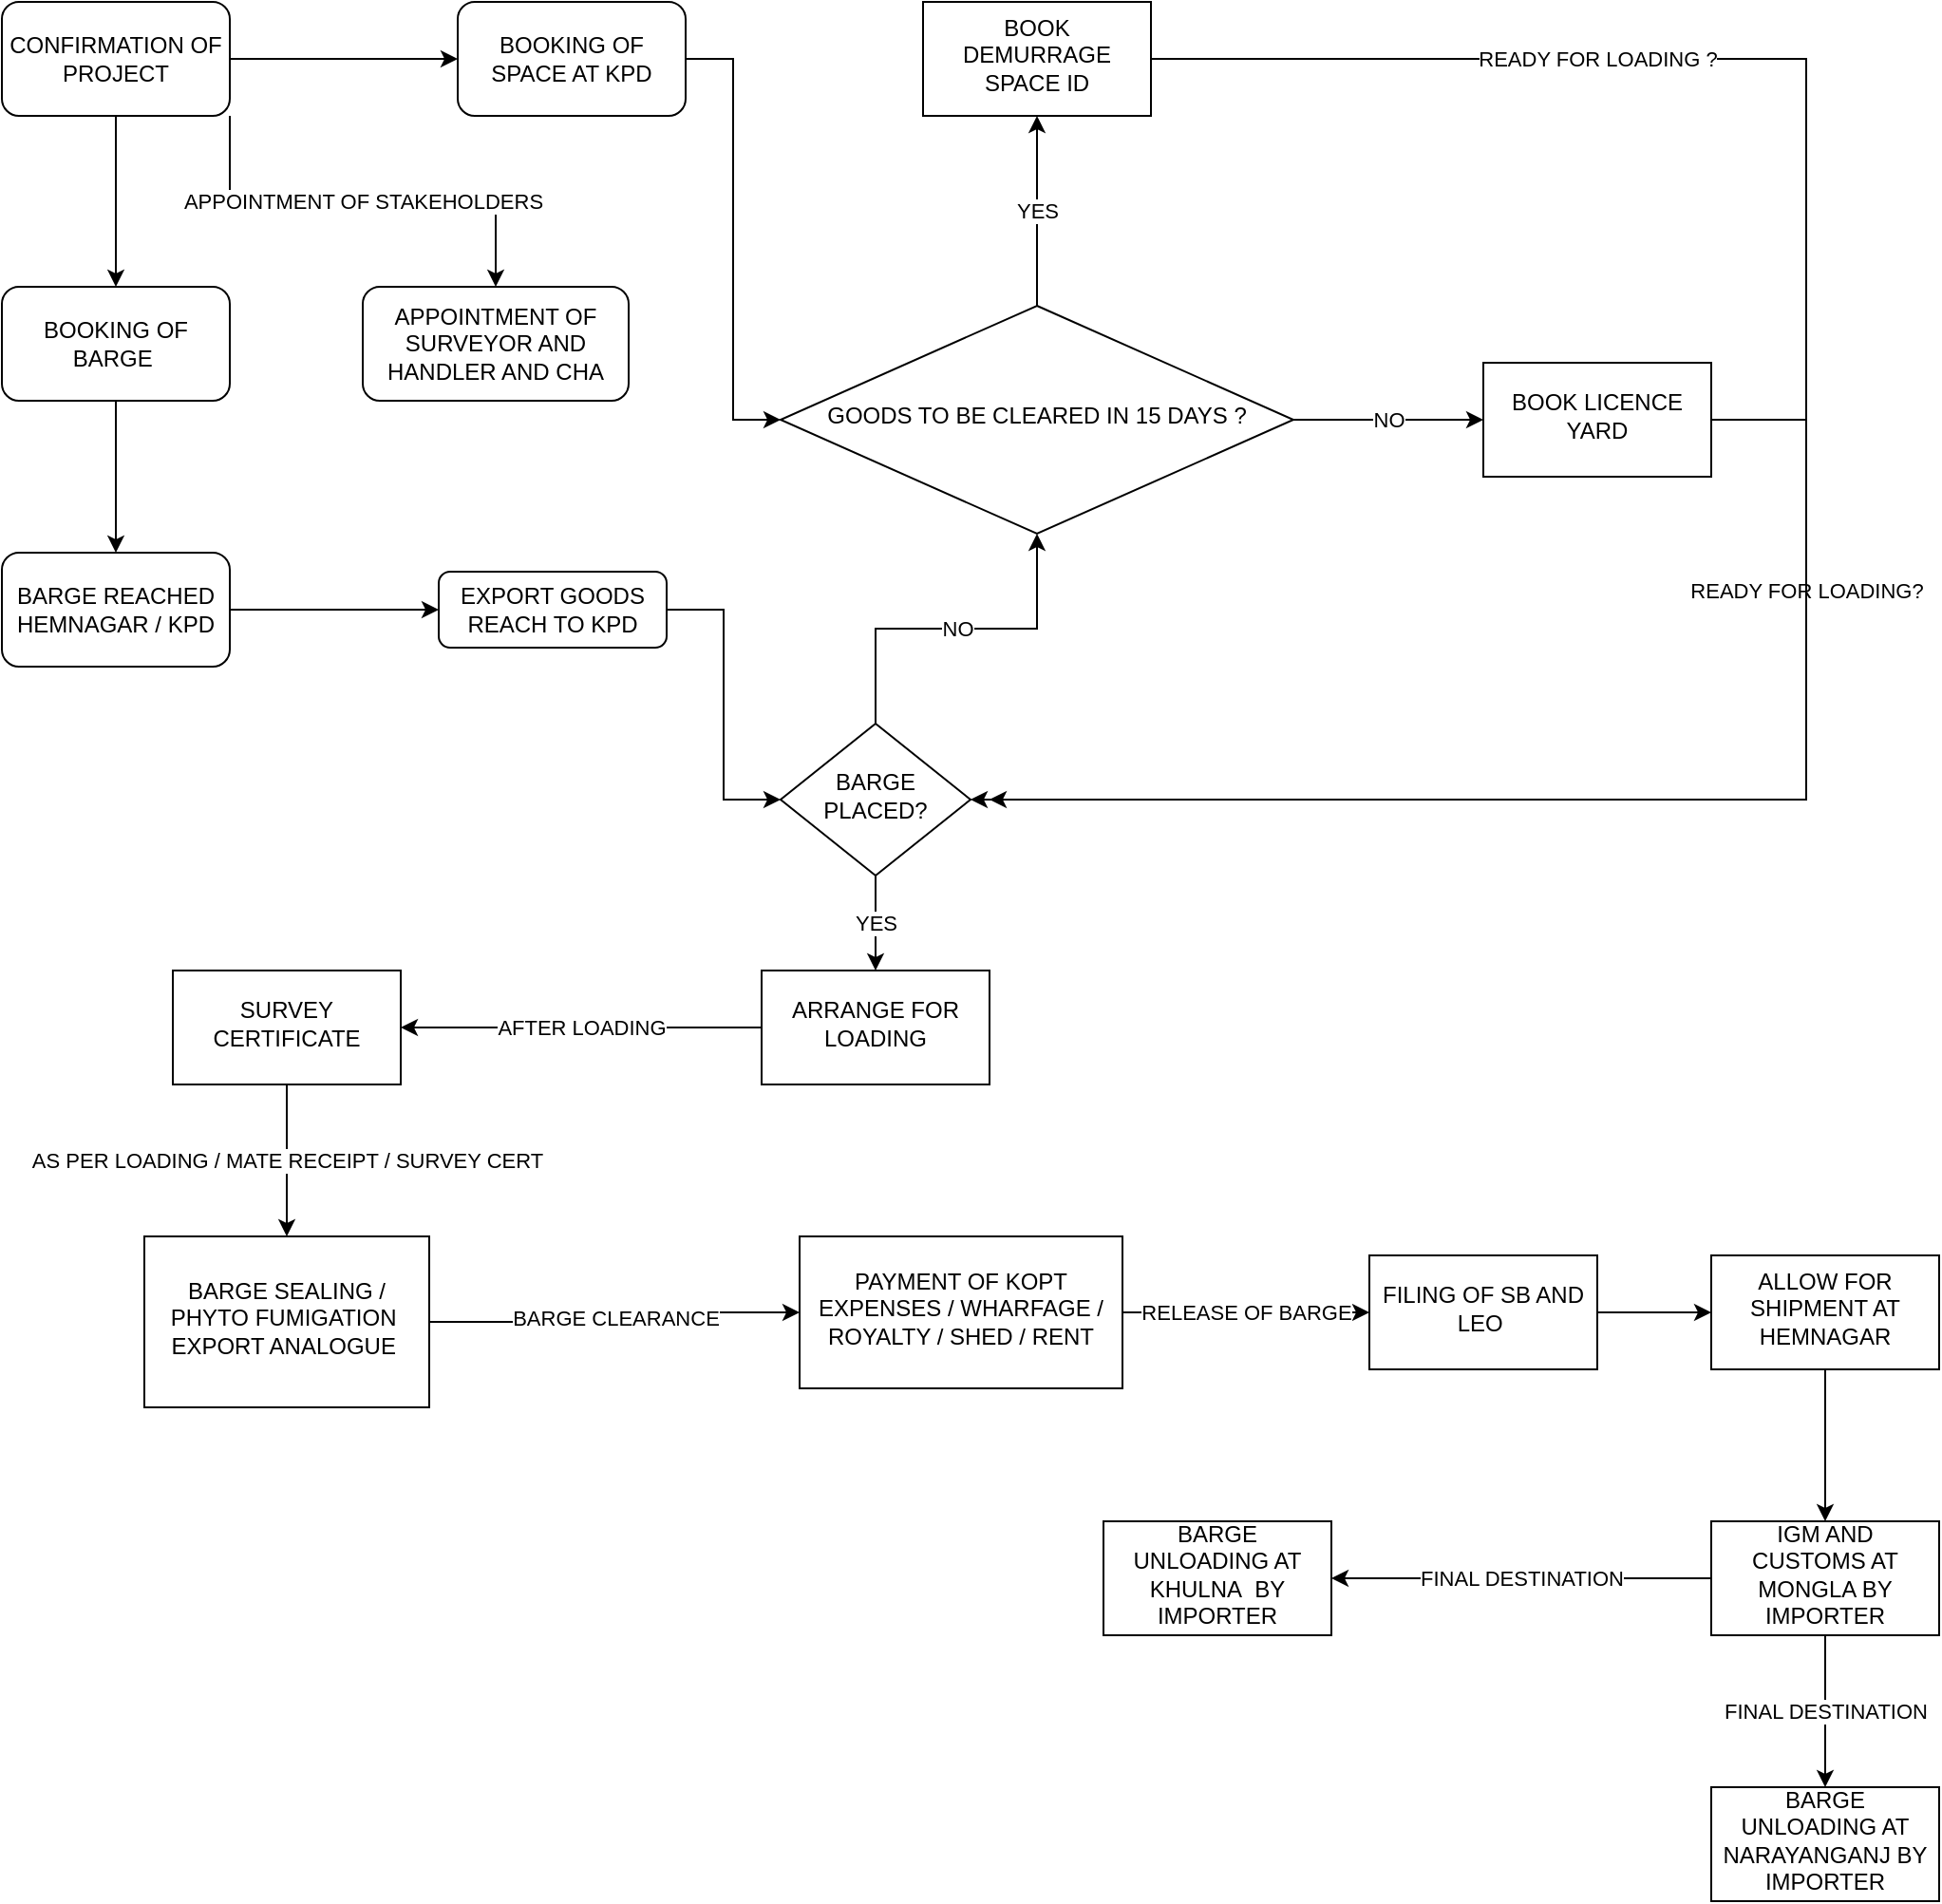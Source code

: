 <mxfile version="15.4.3" type="github">
  <diagram id="C5RBs43oDa-KdzZeNtuy" name="Page-1">
    <mxGraphModel dx="2249" dy="1906" grid="1" gridSize="10" guides="1" tooltips="1" connect="1" arrows="1" fold="1" page="1" pageScale="1" pageWidth="827" pageHeight="1169" math="0" shadow="0">
      <root>
        <mxCell id="WIyWlLk6GJQsqaUBKTNV-0" />
        <mxCell id="WIyWlLk6GJQsqaUBKTNV-1" parent="WIyWlLk6GJQsqaUBKTNV-0" />
        <mxCell id="j5yTIopsilMsChdczQ34-29" style="edgeStyle=orthogonalEdgeStyle;rounded=0;orthogonalLoop=1;jettySize=auto;html=1;entryX=0;entryY=0.5;entryDx=0;entryDy=0;" edge="1" parent="WIyWlLk6GJQsqaUBKTNV-1" source="WIyWlLk6GJQsqaUBKTNV-3" target="WIyWlLk6GJQsqaUBKTNV-6">
          <mxGeometry relative="1" as="geometry" />
        </mxCell>
        <mxCell id="WIyWlLk6GJQsqaUBKTNV-3" value="EXPORT GOODS REACH TO KPD" style="rounded=1;whiteSpace=wrap;html=1;fontSize=12;glass=0;strokeWidth=1;shadow=0;" parent="WIyWlLk6GJQsqaUBKTNV-1" vertex="1">
          <mxGeometry x="-60" y="70" width="120" height="40" as="geometry" />
        </mxCell>
        <mxCell id="j5yTIopsilMsChdczQ34-25" value="YES" style="edgeStyle=orthogonalEdgeStyle;rounded=0;orthogonalLoop=1;jettySize=auto;html=1;" edge="1" parent="WIyWlLk6GJQsqaUBKTNV-1" source="WIyWlLk6GJQsqaUBKTNV-6" target="j5yTIopsilMsChdczQ34-24">
          <mxGeometry relative="1" as="geometry" />
        </mxCell>
        <mxCell id="j5yTIopsilMsChdczQ34-28" value="NO" style="edgeStyle=orthogonalEdgeStyle;rounded=0;orthogonalLoop=1;jettySize=auto;html=1;entryX=0.5;entryY=1;entryDx=0;entryDy=0;" edge="1" parent="WIyWlLk6GJQsqaUBKTNV-1" source="WIyWlLk6GJQsqaUBKTNV-6" target="j5yTIopsilMsChdczQ34-9">
          <mxGeometry relative="1" as="geometry">
            <mxPoint x="160" y="340" as="targetPoint" />
          </mxGeometry>
        </mxCell>
        <mxCell id="WIyWlLk6GJQsqaUBKTNV-6" value="BARGE PLACED?" style="rhombus;whiteSpace=wrap;html=1;shadow=0;fontFamily=Helvetica;fontSize=12;align=center;strokeWidth=1;spacing=6;spacingTop=-4;" parent="WIyWlLk6GJQsqaUBKTNV-1" vertex="1">
          <mxGeometry x="120" y="150" width="100" height="80" as="geometry" />
        </mxCell>
        <mxCell id="j5yTIopsilMsChdczQ34-2" style="edgeStyle=orthogonalEdgeStyle;rounded=0;orthogonalLoop=1;jettySize=auto;html=1;entryX=0;entryY=0.5;entryDx=0;entryDy=0;exitX=1;exitY=0.5;exitDx=0;exitDy=0;" edge="1" parent="WIyWlLk6GJQsqaUBKTNV-1" source="j5yTIopsilMsChdczQ34-22" target="WIyWlLk6GJQsqaUBKTNV-3">
          <mxGeometry relative="1" as="geometry" />
        </mxCell>
        <mxCell id="j5yTIopsilMsChdczQ34-23" value="" style="edgeStyle=orthogonalEdgeStyle;rounded=0;orthogonalLoop=1;jettySize=auto;html=1;" edge="1" parent="WIyWlLk6GJQsqaUBKTNV-1" source="j5yTIopsilMsChdczQ34-0" target="j5yTIopsilMsChdczQ34-22">
          <mxGeometry relative="1" as="geometry" />
        </mxCell>
        <mxCell id="j5yTIopsilMsChdczQ34-0" value="BOOKING OF BARGE&amp;nbsp;" style="whiteSpace=wrap;html=1;rounded=1;shadow=0;strokeWidth=1;glass=0;" vertex="1" parent="WIyWlLk6GJQsqaUBKTNV-1">
          <mxGeometry x="-290" y="-80" width="120" height="60" as="geometry" />
        </mxCell>
        <mxCell id="j5yTIopsilMsChdczQ34-5" style="edgeStyle=orthogonalEdgeStyle;rounded=0;orthogonalLoop=1;jettySize=auto;html=1;entryX=0.5;entryY=0;entryDx=0;entryDy=0;" edge="1" parent="WIyWlLk6GJQsqaUBKTNV-1" source="j5yTIopsilMsChdczQ34-3" target="j5yTIopsilMsChdczQ34-0">
          <mxGeometry relative="1" as="geometry" />
        </mxCell>
        <mxCell id="j5yTIopsilMsChdczQ34-8" value="" style="edgeStyle=orthogonalEdgeStyle;rounded=0;orthogonalLoop=1;jettySize=auto;html=1;" edge="1" parent="WIyWlLk6GJQsqaUBKTNV-1" source="j5yTIopsilMsChdczQ34-3" target="j5yTIopsilMsChdczQ34-7">
          <mxGeometry relative="1" as="geometry" />
        </mxCell>
        <mxCell id="j5yTIopsilMsChdczQ34-26" value="APPOINTMENT OF STAKEHOLDERS" style="edgeStyle=orthogonalEdgeStyle;rounded=0;orthogonalLoop=1;jettySize=auto;html=1;exitX=1;exitY=1;exitDx=0;exitDy=0;entryX=0.5;entryY=0;entryDx=0;entryDy=0;" edge="1" parent="WIyWlLk6GJQsqaUBKTNV-1" source="j5yTIopsilMsChdczQ34-3" target="j5yTIopsilMsChdczQ34-27">
          <mxGeometry relative="1" as="geometry">
            <mxPoint x="-50" y="-80" as="targetPoint" />
          </mxGeometry>
        </mxCell>
        <mxCell id="j5yTIopsilMsChdczQ34-3" value="CONFIRMATION OF PROJECT" style="whiteSpace=wrap;html=1;rounded=1;shadow=0;strokeWidth=1;glass=0;" vertex="1" parent="WIyWlLk6GJQsqaUBKTNV-1">
          <mxGeometry x="-290" y="-230" width="120" height="60" as="geometry" />
        </mxCell>
        <mxCell id="j5yTIopsilMsChdczQ34-19" style="edgeStyle=orthogonalEdgeStyle;rounded=0;orthogonalLoop=1;jettySize=auto;html=1;entryX=0;entryY=0.5;entryDx=0;entryDy=0;" edge="1" parent="WIyWlLk6GJQsqaUBKTNV-1" source="j5yTIopsilMsChdczQ34-7" target="j5yTIopsilMsChdczQ34-9">
          <mxGeometry relative="1" as="geometry" />
        </mxCell>
        <mxCell id="j5yTIopsilMsChdczQ34-7" value="BOOKING OF SPACE AT KPD" style="whiteSpace=wrap;html=1;rounded=1;shadow=0;strokeWidth=1;glass=0;" vertex="1" parent="WIyWlLk6GJQsqaUBKTNV-1">
          <mxGeometry x="-50" y="-230" width="120" height="60" as="geometry" />
        </mxCell>
        <mxCell id="j5yTIopsilMsChdczQ34-16" value="NO" style="edgeStyle=orthogonalEdgeStyle;rounded=0;orthogonalLoop=1;jettySize=auto;html=1;" edge="1" parent="WIyWlLk6GJQsqaUBKTNV-1" source="j5yTIopsilMsChdczQ34-9" target="j5yTIopsilMsChdczQ34-15">
          <mxGeometry relative="1" as="geometry" />
        </mxCell>
        <mxCell id="j5yTIopsilMsChdczQ34-20" value="YES" style="edgeStyle=orthogonalEdgeStyle;rounded=0;orthogonalLoop=1;jettySize=auto;entryX=0.5;entryY=1;entryDx=0;entryDy=0;html=1;" edge="1" parent="WIyWlLk6GJQsqaUBKTNV-1" source="j5yTIopsilMsChdczQ34-9" target="j5yTIopsilMsChdczQ34-12">
          <mxGeometry relative="1" as="geometry" />
        </mxCell>
        <mxCell id="j5yTIopsilMsChdczQ34-9" value="GOODS TO BE CLEARED IN 15 DAYS ?" style="rhombus;whiteSpace=wrap;html=1;shadow=0;fontFamily=Helvetica;fontSize=12;align=center;strokeWidth=1;spacing=6;spacingTop=-4;" vertex="1" parent="WIyWlLk6GJQsqaUBKTNV-1">
          <mxGeometry x="120" y="-70" width="270" height="120" as="geometry" />
        </mxCell>
        <mxCell id="j5yTIopsilMsChdczQ34-31" value="READY FOR LOADING?" style="edgeStyle=orthogonalEdgeStyle;rounded=0;orthogonalLoop=1;jettySize=auto;html=1;" edge="1" parent="WIyWlLk6GJQsqaUBKTNV-1" source="j5yTIopsilMsChdczQ34-15">
          <mxGeometry x="-0.588" relative="1" as="geometry">
            <mxPoint x="230" y="190" as="targetPoint" />
            <Array as="points">
              <mxPoint x="660" y="-10" />
              <mxPoint x="660" y="190" />
            </Array>
            <mxPoint as="offset" />
          </mxGeometry>
        </mxCell>
        <mxCell id="j5yTIopsilMsChdczQ34-15" value="BOOK LICENCE YARD" style="whiteSpace=wrap;html=1;shadow=0;strokeWidth=1;spacing=6;spacingTop=-4;" vertex="1" parent="WIyWlLk6GJQsqaUBKTNV-1">
          <mxGeometry x="490" y="-40" width="120" height="60" as="geometry" />
        </mxCell>
        <mxCell id="j5yTIopsilMsChdczQ34-32" value="READY FOR LOADING ?" style="edgeStyle=orthogonalEdgeStyle;rounded=0;orthogonalLoop=1;jettySize=auto;html=1;entryX=1;entryY=0.5;entryDx=0;entryDy=0;" edge="1" parent="WIyWlLk6GJQsqaUBKTNV-1" source="j5yTIopsilMsChdczQ34-12" target="WIyWlLk6GJQsqaUBKTNV-6">
          <mxGeometry x="-0.6" relative="1" as="geometry">
            <Array as="points">
              <mxPoint x="660" y="-200" />
              <mxPoint x="660" y="190" />
            </Array>
            <mxPoint as="offset" />
          </mxGeometry>
        </mxCell>
        <mxCell id="j5yTIopsilMsChdczQ34-12" value="BOOK DEMURRAGE SPACE ID" style="whiteSpace=wrap;html=1;shadow=0;strokeWidth=1;spacing=6;spacingTop=-4;" vertex="1" parent="WIyWlLk6GJQsqaUBKTNV-1">
          <mxGeometry x="195" y="-230" width="120" height="60" as="geometry" />
        </mxCell>
        <mxCell id="j5yTIopsilMsChdczQ34-22" value="BARGE REACHED HEMNAGAR / KPD" style="whiteSpace=wrap;html=1;rounded=1;shadow=0;strokeWidth=1;glass=0;" vertex="1" parent="WIyWlLk6GJQsqaUBKTNV-1">
          <mxGeometry x="-290" y="60" width="120" height="60" as="geometry" />
        </mxCell>
        <mxCell id="j5yTIopsilMsChdczQ34-35" value="AFTER LOADING" style="edgeStyle=orthogonalEdgeStyle;rounded=0;orthogonalLoop=1;jettySize=auto;html=1;" edge="1" parent="WIyWlLk6GJQsqaUBKTNV-1" source="j5yTIopsilMsChdczQ34-24" target="j5yTIopsilMsChdczQ34-34">
          <mxGeometry relative="1" as="geometry" />
        </mxCell>
        <mxCell id="j5yTIopsilMsChdczQ34-24" value="ARRANGE FOR LOADING" style="whiteSpace=wrap;html=1;shadow=0;strokeWidth=1;spacing=6;spacingTop=-4;" vertex="1" parent="WIyWlLk6GJQsqaUBKTNV-1">
          <mxGeometry x="110" y="280" width="120" height="60" as="geometry" />
        </mxCell>
        <mxCell id="j5yTIopsilMsChdczQ34-27" value="APPOINTMENT OF SURVEYOR AND HANDLER AND CHA" style="rounded=1;whiteSpace=wrap;html=1;" vertex="1" parent="WIyWlLk6GJQsqaUBKTNV-1">
          <mxGeometry x="-100" y="-80" width="140" height="60" as="geometry" />
        </mxCell>
        <mxCell id="j5yTIopsilMsChdczQ34-37" value="AS PER LOADING / MATE RECEIPT / SURVEY CERT" style="edgeStyle=orthogonalEdgeStyle;rounded=0;orthogonalLoop=1;jettySize=auto;html=1;" edge="1" parent="WIyWlLk6GJQsqaUBKTNV-1" source="j5yTIopsilMsChdczQ34-34" target="j5yTIopsilMsChdczQ34-36">
          <mxGeometry relative="1" as="geometry" />
        </mxCell>
        <mxCell id="j5yTIopsilMsChdczQ34-34" value="SURVEY CERTIFICATE" style="whiteSpace=wrap;html=1;shadow=0;strokeWidth=1;spacing=6;spacingTop=-4;" vertex="1" parent="WIyWlLk6GJQsqaUBKTNV-1">
          <mxGeometry x="-200" y="280" width="120" height="60" as="geometry" />
        </mxCell>
        <mxCell id="j5yTIopsilMsChdczQ34-39" value="BARGE CLEARANCE" style="edgeStyle=orthogonalEdgeStyle;rounded=0;orthogonalLoop=1;jettySize=auto;html=1;" edge="1" parent="WIyWlLk6GJQsqaUBKTNV-1" source="j5yTIopsilMsChdczQ34-36" target="j5yTIopsilMsChdczQ34-38">
          <mxGeometry relative="1" as="geometry" />
        </mxCell>
        <mxCell id="j5yTIopsilMsChdczQ34-36" value="BARGE SEALING / PHYTO FUMIGATION&amp;nbsp;&lt;br&gt;EXPORT ANALOGUE&amp;nbsp;" style="whiteSpace=wrap;html=1;shadow=0;strokeWidth=1;spacing=6;spacingTop=-4;" vertex="1" parent="WIyWlLk6GJQsqaUBKTNV-1">
          <mxGeometry x="-215" y="420" width="150" height="90" as="geometry" />
        </mxCell>
        <mxCell id="j5yTIopsilMsChdczQ34-41" value="RELEASE OF BARGE" style="edgeStyle=orthogonalEdgeStyle;rounded=0;orthogonalLoop=1;jettySize=auto;html=1;" edge="1" parent="WIyWlLk6GJQsqaUBKTNV-1" source="j5yTIopsilMsChdczQ34-38" target="j5yTIopsilMsChdczQ34-40">
          <mxGeometry relative="1" as="geometry" />
        </mxCell>
        <mxCell id="j5yTIopsilMsChdczQ34-38" value="PAYMENT OF KOPT EXPENSES / WHARFAGE / ROYALTY / SHED / RENT" style="whiteSpace=wrap;html=1;shadow=0;strokeWidth=1;spacing=6;spacingTop=-4;" vertex="1" parent="WIyWlLk6GJQsqaUBKTNV-1">
          <mxGeometry x="130" y="420" width="170" height="80" as="geometry" />
        </mxCell>
        <mxCell id="j5yTIopsilMsChdczQ34-43" value="" style="edgeStyle=orthogonalEdgeStyle;rounded=0;orthogonalLoop=1;jettySize=auto;html=1;" edge="1" parent="WIyWlLk6GJQsqaUBKTNV-1" source="j5yTIopsilMsChdczQ34-40" target="j5yTIopsilMsChdczQ34-42">
          <mxGeometry relative="1" as="geometry" />
        </mxCell>
        <mxCell id="j5yTIopsilMsChdczQ34-40" value="FILING OF SB AND LEO&amp;nbsp;" style="whiteSpace=wrap;html=1;shadow=0;strokeWidth=1;spacing=6;spacingTop=-4;" vertex="1" parent="WIyWlLk6GJQsqaUBKTNV-1">
          <mxGeometry x="430" y="430" width="120" height="60" as="geometry" />
        </mxCell>
        <mxCell id="j5yTIopsilMsChdczQ34-45" value="" style="edgeStyle=orthogonalEdgeStyle;rounded=0;orthogonalLoop=1;jettySize=auto;html=1;" edge="1" parent="WIyWlLk6GJQsqaUBKTNV-1" source="j5yTIopsilMsChdczQ34-42" target="j5yTIopsilMsChdczQ34-44">
          <mxGeometry relative="1" as="geometry" />
        </mxCell>
        <mxCell id="j5yTIopsilMsChdczQ34-42" value="ALLOW FOR SHIPMENT AT HEMNAGAR" style="whiteSpace=wrap;html=1;shadow=0;strokeWidth=1;spacing=6;spacingTop=-4;" vertex="1" parent="WIyWlLk6GJQsqaUBKTNV-1">
          <mxGeometry x="610" y="430" width="120" height="60" as="geometry" />
        </mxCell>
        <mxCell id="j5yTIopsilMsChdczQ34-47" value="FINAL DESTINATION" style="edgeStyle=orthogonalEdgeStyle;rounded=0;orthogonalLoop=1;jettySize=auto;html=1;" edge="1" parent="WIyWlLk6GJQsqaUBKTNV-1" source="j5yTIopsilMsChdczQ34-44" target="j5yTIopsilMsChdczQ34-46">
          <mxGeometry relative="1" as="geometry" />
        </mxCell>
        <mxCell id="j5yTIopsilMsChdczQ34-49" value="FINAL DESTINATION" style="edgeStyle=orthogonalEdgeStyle;rounded=0;orthogonalLoop=1;jettySize=auto;html=1;" edge="1" parent="WIyWlLk6GJQsqaUBKTNV-1" source="j5yTIopsilMsChdczQ34-44" target="j5yTIopsilMsChdczQ34-48">
          <mxGeometry relative="1" as="geometry" />
        </mxCell>
        <mxCell id="j5yTIopsilMsChdczQ34-44" value="IGM AND CUSTOMS AT MONGLA BY IMPORTER" style="whiteSpace=wrap;html=1;shadow=0;strokeWidth=1;spacing=6;spacingTop=-4;" vertex="1" parent="WIyWlLk6GJQsqaUBKTNV-1">
          <mxGeometry x="610" y="570" width="120" height="60" as="geometry" />
        </mxCell>
        <mxCell id="j5yTIopsilMsChdczQ34-46" value="BARGE UNLOADING AT KHULNA&amp;nbsp;&amp;nbsp;BY IMPORTER" style="whiteSpace=wrap;html=1;shadow=0;strokeWidth=1;spacing=6;spacingTop=-4;" vertex="1" parent="WIyWlLk6GJQsqaUBKTNV-1">
          <mxGeometry x="290" y="570" width="120" height="60" as="geometry" />
        </mxCell>
        <mxCell id="j5yTIopsilMsChdczQ34-48" value="BARGE UNLOADING AT NARAYANGANJ BY IMPORTER" style="whiteSpace=wrap;html=1;shadow=0;strokeWidth=1;spacing=6;spacingTop=-4;" vertex="1" parent="WIyWlLk6GJQsqaUBKTNV-1">
          <mxGeometry x="610" y="710" width="120" height="60" as="geometry" />
        </mxCell>
      </root>
    </mxGraphModel>
  </diagram>
</mxfile>
